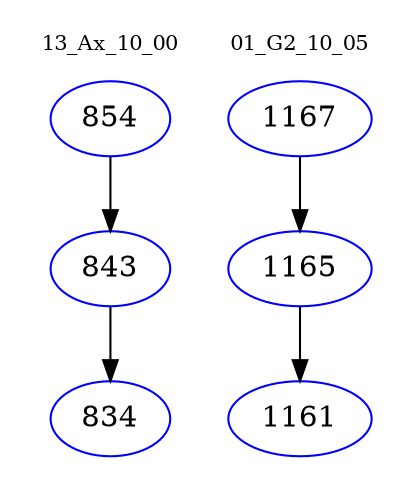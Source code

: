 digraph{
subgraph cluster_0 {
color = white
label = "13_Ax_10_00";
fontsize=10;
T0_854 [label="854", color="blue"]
T0_854 -> T0_843 [color="black"]
T0_843 [label="843", color="blue"]
T0_843 -> T0_834 [color="black"]
T0_834 [label="834", color="blue"]
}
subgraph cluster_1 {
color = white
label = "01_G2_10_05";
fontsize=10;
T1_1167 [label="1167", color="blue"]
T1_1167 -> T1_1165 [color="black"]
T1_1165 [label="1165", color="blue"]
T1_1165 -> T1_1161 [color="black"]
T1_1161 [label="1161", color="blue"]
}
}
